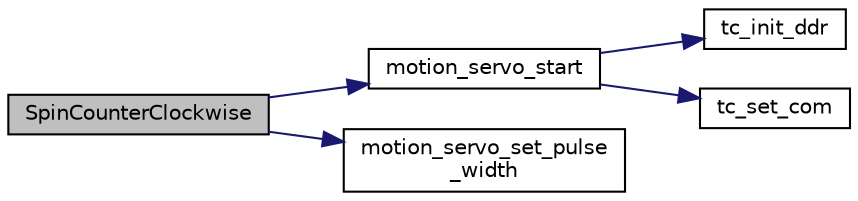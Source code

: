 digraph "SpinCounterClockwise"
{
  edge [fontname="Helvetica",fontsize="10",labelfontname="Helvetica",labelfontsize="10"];
  node [fontname="Helvetica",fontsize="10",shape=record];
  rankdir="LR";
  Node1 [label="SpinCounterClockwise",height=0.2,width=0.4,color="black", fillcolor="grey75", style="filled", fontcolor="black"];
  Node1 -> Node2 [color="midnightblue",fontsize="10",style="solid"];
  Node2 [label="motion_servo_start",height=0.2,width=0.4,color="black", fillcolor="white", style="filled",URL="$motion_8c.html#aa2c96c678bd9bdcdc4b934cea7abfaa4"];
  Node2 -> Node3 [color="midnightblue",fontsize="10",style="solid"];
  Node3 [label="tc_init_ddr",height=0.2,width=0.4,color="black", fillcolor="white", style="filled",URL="$motion_8c.html#a7f15fab5cfcd9e36ebba263ec9ae367f"];
  Node2 -> Node4 [color="midnightblue",fontsize="10",style="solid"];
  Node4 [label="tc_set_com",height=0.2,width=0.4,color="black", fillcolor="white", style="filled",URL="$motion_8c.html#a9f32f315fc317b73745364bb8cb52eeb"];
  Node1 -> Node5 [color="midnightblue",fontsize="10",style="solid"];
  Node5 [label="motion_servo_set_pulse\l_width",height=0.2,width=0.4,color="black", fillcolor="white", style="filled",URL="$motion_8c.html#a5afda449073815c408f11d7ce3c5ecbc"];
}
